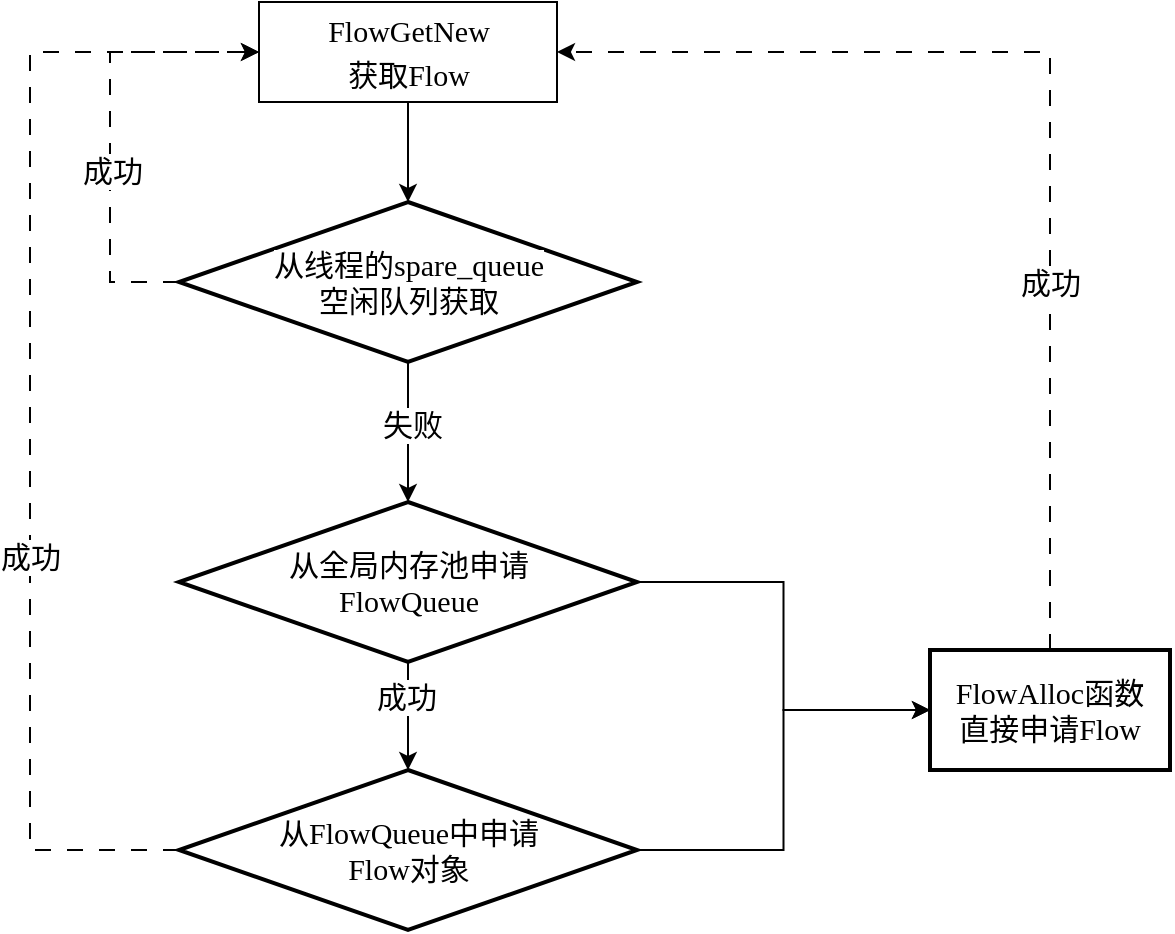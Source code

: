 <mxfile version="28.1.2">
  <diagram id="WUxzfDFSMqVaj2RLjJZc" name="第 1 页">
    <mxGraphModel dx="1410" dy="859" grid="1" gridSize="10" guides="1" tooltips="1" connect="1" arrows="1" fold="1" page="1" pageScale="1" pageWidth="827" pageHeight="1169" math="0" shadow="0">
      <root>
        <mxCell id="0" />
        <mxCell id="1" parent="0" />
        <mxCell id="eG2SsFT0eaXD1nWHG00B-18" value="" style="edgeStyle=orthogonalEdgeStyle;rounded=0;orthogonalLoop=1;jettySize=auto;html=1;fontFamily=Times New Roman;fontSize=15;" edge="1" parent="1" source="Ludl4_b_G2u9jFd84prc-1" target="eG2SsFT0eaXD1nWHG00B-17">
          <mxGeometry relative="1" as="geometry" />
        </mxCell>
        <mxCell id="Ludl4_b_G2u9jFd84prc-1" value="&lt;div style=&quot;background-color: rgb(255, 255, 255); line-height: 22px; white-space: pre;&quot;&gt;FlowGetNew&lt;br&gt;获取Flow&lt;/div&gt;" style="rounded=0;whiteSpace=wrap;html=1;fillColor=none;fontFamily=Times New Roman;fontSize=15;" parent="1" vertex="1">
          <mxGeometry x="194.5" y="100" width="149" height="50" as="geometry" />
        </mxCell>
        <mxCell id="eG2SsFT0eaXD1nWHG00B-19" style="edgeStyle=orthogonalEdgeStyle;rounded=0;orthogonalLoop=1;jettySize=auto;html=1;exitX=0;exitY=0.5;exitDx=0;exitDy=0;exitPerimeter=0;entryX=0;entryY=0.5;entryDx=0;entryDy=0;fontFamily=Times New Roman;fontSize=15;dashed=1;dashPattern=8 8;" edge="1" parent="1" source="eG2SsFT0eaXD1nWHG00B-17" target="Ludl4_b_G2u9jFd84prc-1">
          <mxGeometry relative="1" as="geometry">
            <Array as="points">
              <mxPoint x="120" y="240" />
              <mxPoint x="120" y="125" />
            </Array>
          </mxGeometry>
        </mxCell>
        <mxCell id="eG2SsFT0eaXD1nWHG00B-20" value="成功" style="edgeLabel;html=1;align=center;verticalAlign=middle;resizable=0;points=[];fontFamily=Times New Roman;fontSize=15;" vertex="1" connectable="0" parent="eG2SsFT0eaXD1nWHG00B-19">
          <mxGeometry x="-0.192" y="-1" relative="1" as="geometry">
            <mxPoint as="offset" />
          </mxGeometry>
        </mxCell>
        <mxCell id="eG2SsFT0eaXD1nWHG00B-22" value="" style="edgeStyle=orthogonalEdgeStyle;rounded=0;orthogonalLoop=1;jettySize=auto;html=1;" edge="1" parent="1" source="eG2SsFT0eaXD1nWHG00B-17" target="eG2SsFT0eaXD1nWHG00B-21">
          <mxGeometry relative="1" as="geometry" />
        </mxCell>
        <mxCell id="eG2SsFT0eaXD1nWHG00B-24" value="失败" style="edgeLabel;html=1;align=center;verticalAlign=middle;resizable=0;points=[];fontSize=15;" vertex="1" connectable="0" parent="eG2SsFT0eaXD1nWHG00B-22">
          <mxGeometry x="-0.12" y="2" relative="1" as="geometry">
            <mxPoint as="offset" />
          </mxGeometry>
        </mxCell>
        <mxCell id="eG2SsFT0eaXD1nWHG00B-17" value="&lt;span style=&quot;white-space: pre; background-color: rgb(255, 255, 255);&quot;&gt;从线程的spare_queue&lt;/span&gt;&lt;br style=&quot;white-space: pre;&quot;&gt;&lt;span style=&quot;white-space: pre; background-color: rgb(255, 255, 255);&quot;&gt;空闲队列获取&lt;/span&gt;" style="strokeWidth=2;html=1;shape=mxgraph.flowchart.decision;whiteSpace=wrap;fontFamily=Times New Roman;fontSize=15;" vertex="1" parent="1">
          <mxGeometry x="154.5" y="200" width="229" height="80" as="geometry" />
        </mxCell>
        <mxCell id="eG2SsFT0eaXD1nWHG00B-25" value="" style="edgeStyle=orthogonalEdgeStyle;rounded=0;orthogonalLoop=1;jettySize=auto;html=1;" edge="1" parent="1" source="eG2SsFT0eaXD1nWHG00B-21" target="eG2SsFT0eaXD1nWHG00B-23">
          <mxGeometry relative="1" as="geometry" />
        </mxCell>
        <mxCell id="eG2SsFT0eaXD1nWHG00B-26" value="成功" style="edgeLabel;html=1;align=center;verticalAlign=middle;resizable=0;points=[];fontSize=15;" vertex="1" connectable="0" parent="eG2SsFT0eaXD1nWHG00B-25">
          <mxGeometry x="-0.362" y="-1" relative="1" as="geometry">
            <mxPoint as="offset" />
          </mxGeometry>
        </mxCell>
        <mxCell id="eG2SsFT0eaXD1nWHG00B-31" style="edgeStyle=orthogonalEdgeStyle;rounded=0;orthogonalLoop=1;jettySize=auto;html=1;exitX=1;exitY=0.5;exitDx=0;exitDy=0;exitPerimeter=0;entryX=0;entryY=0.5;entryDx=0;entryDy=0;" edge="1" parent="1" source="eG2SsFT0eaXD1nWHG00B-21" target="eG2SsFT0eaXD1nWHG00B-29">
          <mxGeometry relative="1" as="geometry" />
        </mxCell>
        <mxCell id="eG2SsFT0eaXD1nWHG00B-21" value="&lt;span style=&quot;white-space: pre; background-color: rgb(255, 255, 255);&quot;&gt;从全局内存池申请&lt;br/&gt;FlowQueue&lt;/span&gt;" style="strokeWidth=2;html=1;shape=mxgraph.flowchart.decision;whiteSpace=wrap;fontFamily=Times New Roman;fontSize=15;" vertex="1" parent="1">
          <mxGeometry x="154.5" y="350" width="229" height="80" as="geometry" />
        </mxCell>
        <mxCell id="eG2SsFT0eaXD1nWHG00B-27" style="edgeStyle=orthogonalEdgeStyle;rounded=0;orthogonalLoop=1;jettySize=auto;html=1;exitX=0;exitY=0.5;exitDx=0;exitDy=0;exitPerimeter=0;entryX=0;entryY=0.5;entryDx=0;entryDy=0;dashed=1;dashPattern=8 8;" edge="1" parent="1" source="eG2SsFT0eaXD1nWHG00B-23" target="Ludl4_b_G2u9jFd84prc-1">
          <mxGeometry relative="1" as="geometry">
            <Array as="points">
              <mxPoint x="80" y="524" />
              <mxPoint x="80" y="125" />
            </Array>
          </mxGeometry>
        </mxCell>
        <mxCell id="eG2SsFT0eaXD1nWHG00B-28" value="成功" style="edgeLabel;html=1;align=center;verticalAlign=middle;resizable=0;points=[];fontSize=15;" vertex="1" connectable="0" parent="eG2SsFT0eaXD1nWHG00B-27">
          <mxGeometry x="-0.247" relative="1" as="geometry">
            <mxPoint as="offset" />
          </mxGeometry>
        </mxCell>
        <mxCell id="eG2SsFT0eaXD1nWHG00B-30" value="" style="edgeStyle=orthogonalEdgeStyle;rounded=0;orthogonalLoop=1;jettySize=auto;html=1;" edge="1" parent="1" source="eG2SsFT0eaXD1nWHG00B-23" target="eG2SsFT0eaXD1nWHG00B-29">
          <mxGeometry relative="1" as="geometry" />
        </mxCell>
        <mxCell id="eG2SsFT0eaXD1nWHG00B-23" value="&lt;span style=&quot;white-space: pre; background-color: rgb(255, 255, 255);&quot;&gt;从FlowQueue中申请&lt;br/&gt;Flow对象&lt;/span&gt;" style="strokeWidth=2;html=1;shape=mxgraph.flowchart.decision;whiteSpace=wrap;fontFamily=Times New Roman;fontSize=15;" vertex="1" parent="1">
          <mxGeometry x="154.5" y="484" width="229" height="80" as="geometry" />
        </mxCell>
        <mxCell id="eG2SsFT0eaXD1nWHG00B-32" style="edgeStyle=orthogonalEdgeStyle;rounded=0;orthogonalLoop=1;jettySize=auto;html=1;exitX=0.5;exitY=0;exitDx=0;exitDy=0;entryX=1;entryY=0.5;entryDx=0;entryDy=0;dashed=1;dashPattern=8 8;" edge="1" parent="1" source="eG2SsFT0eaXD1nWHG00B-29" target="Ludl4_b_G2u9jFd84prc-1">
          <mxGeometry relative="1" as="geometry" />
        </mxCell>
        <mxCell id="eG2SsFT0eaXD1nWHG00B-33" value="成功" style="edgeLabel;html=1;align=center;verticalAlign=middle;resizable=0;points=[];fontSize=15;" vertex="1" connectable="0" parent="eG2SsFT0eaXD1nWHG00B-32">
          <mxGeometry x="-0.325" relative="1" as="geometry">
            <mxPoint as="offset" />
          </mxGeometry>
        </mxCell>
        <mxCell id="eG2SsFT0eaXD1nWHG00B-29" value="FlowAlloc函数&lt;br&gt;直接申请Flow" style="whiteSpace=wrap;html=1;fontSize=15;fontFamily=Times New Roman;strokeWidth=2;" vertex="1" parent="1">
          <mxGeometry x="530" y="424" width="120" height="60" as="geometry" />
        </mxCell>
      </root>
    </mxGraphModel>
  </diagram>
</mxfile>
